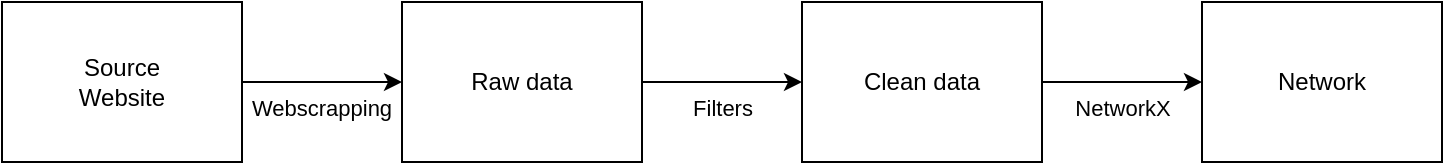 <mxfile version="16.6.2" type="device"><diagram id="99gsyEoUJ_3UC6e4X6fG" name="Page-1"><mxGraphModel dx="1422" dy="705" grid="1" gridSize="10" guides="1" tooltips="1" connect="1" arrows="1" fold="1" page="1" pageScale="1" pageWidth="827" pageHeight="1169" math="0" shadow="0"><root><mxCell id="0"/><mxCell id="1" parent="0"/><mxCell id="GlO3Zi9O4oP6yvQ3G2_5-1" value="Source&lt;br&gt;Website" style="rounded=0;whiteSpace=wrap;html=1;" vertex="1" parent="1"><mxGeometry x="40" y="280" width="120" height="80" as="geometry"/></mxCell><mxCell id="GlO3Zi9O4oP6yvQ3G2_5-2" value="Raw data" style="rounded=0;whiteSpace=wrap;html=1;" vertex="1" parent="1"><mxGeometry x="240" y="280" width="120" height="80" as="geometry"/></mxCell><mxCell id="GlO3Zi9O4oP6yvQ3G2_5-3" value="Clean data" style="rounded=0;whiteSpace=wrap;html=1;" vertex="1" parent="1"><mxGeometry x="440" y="280" width="120" height="80" as="geometry"/></mxCell><mxCell id="GlO3Zi9O4oP6yvQ3G2_5-4" value="Network" style="rounded=0;whiteSpace=wrap;html=1;" vertex="1" parent="1"><mxGeometry x="640" y="280" width="120" height="80" as="geometry"/></mxCell><mxCell id="GlO3Zi9O4oP6yvQ3G2_5-5" value="Webscrapping" style="endArrow=classic;rounded=0;exitX=1;exitY=0.5;exitDx=0;exitDy=0;entryX=0;entryY=0.5;entryDx=0;entryDy=0;labelBorderColor=none;verticalAlign=top;" edge="1" parent="1" source="GlO3Zi9O4oP6yvQ3G2_5-1" target="GlO3Zi9O4oP6yvQ3G2_5-2"><mxGeometry width="50" height="50" relative="1" as="geometry"><mxPoint x="390" y="380" as="sourcePoint"/><mxPoint x="440" y="330" as="targetPoint"/></mxGeometry></mxCell><mxCell id="GlO3Zi9O4oP6yvQ3G2_5-6" value="Filters" style="endArrow=classic;html=1;rounded=0;entryX=0;entryY=0.5;entryDx=0;entryDy=0;verticalAlign=top;" edge="1" parent="1" target="GlO3Zi9O4oP6yvQ3G2_5-3"><mxGeometry width="50" height="50" relative="1" as="geometry"><mxPoint x="360" y="320" as="sourcePoint"/><mxPoint x="250" y="330" as="targetPoint"/></mxGeometry></mxCell><mxCell id="GlO3Zi9O4oP6yvQ3G2_5-7" value="NetworkX" style="endArrow=classic;html=1;rounded=0;entryX=0;entryY=0.5;entryDx=0;entryDy=0;verticalAlign=top;" edge="1" parent="1" target="GlO3Zi9O4oP6yvQ3G2_5-4"><mxGeometry width="50" height="50" relative="1" as="geometry"><mxPoint x="560" y="320" as="sourcePoint"/><mxPoint x="450" y="330" as="targetPoint"/></mxGeometry></mxCell></root></mxGraphModel></diagram></mxfile>